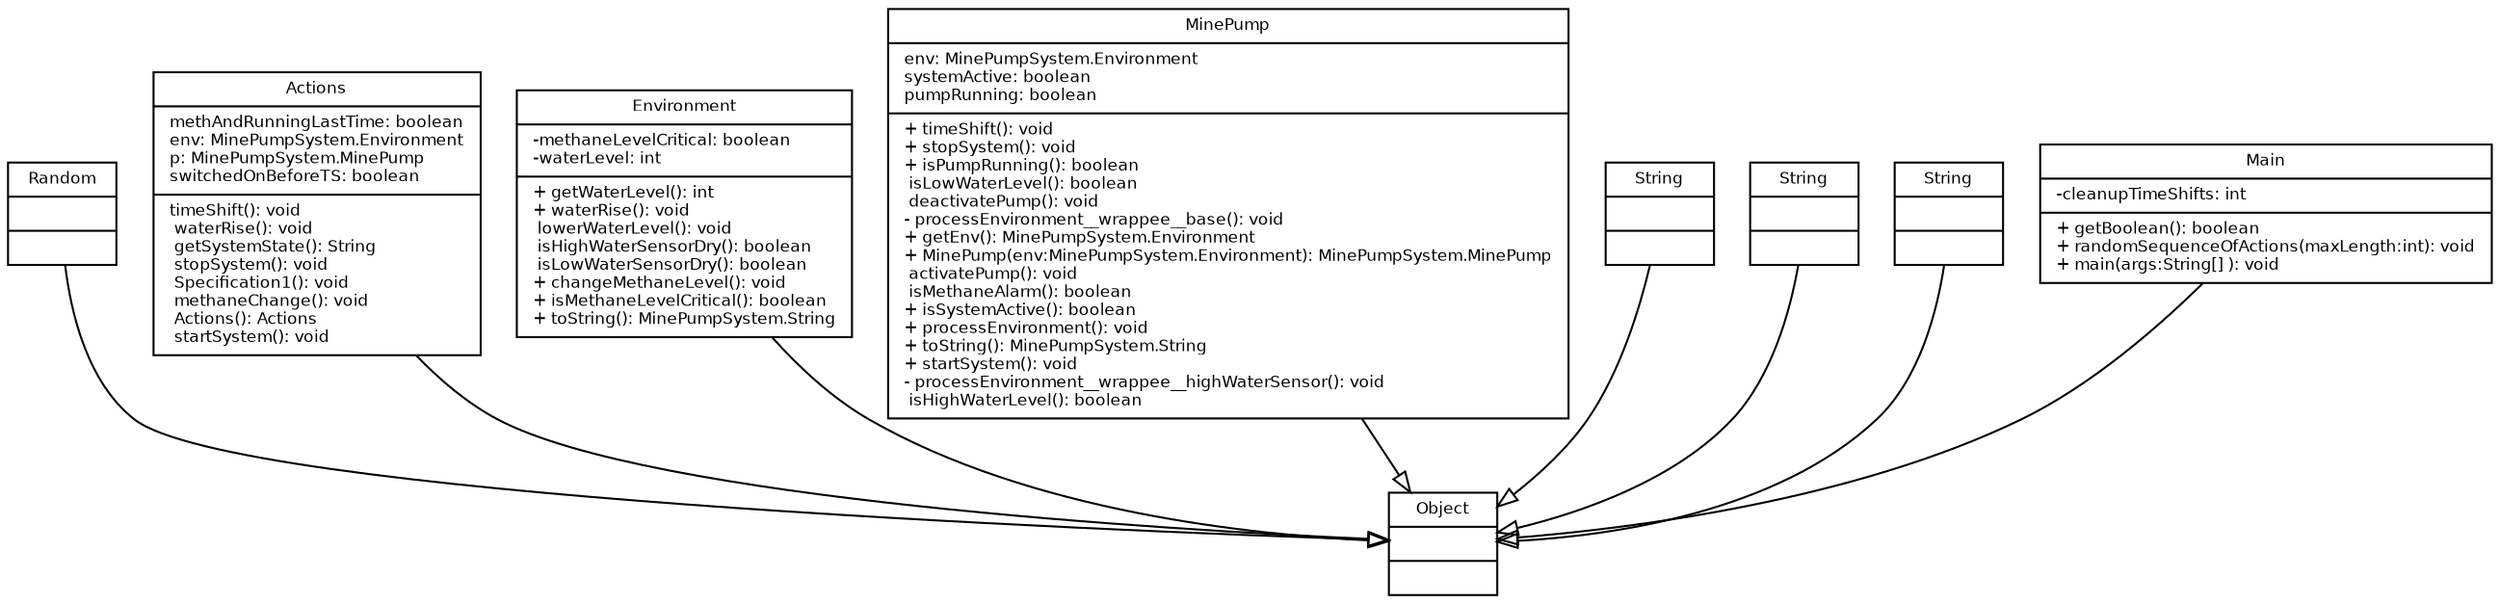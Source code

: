 digraph TypeHierarchy { 
        fontname = "Bitstream Vera Sans"
        fontsize = 8

        node [
                  fontname = "Bitstream Vera Sans"
                  fontsize = 8
                  shape = "record"
        ]

        edge [
                  fontname = "Bitstream Vera Sans"
                  fontsize = 8
        ]

        Random [
                  label = "{Random||}"
        ]

        Actions [
                  label = "{Actions|methAndRunningLastTime: boolean\lenv: MinePumpSystem.Environment\lp: MinePumpSystem.MinePump\lswitchedOnBeforeTS: boolean\l| timeShift(): void\l waterRise(): void\l getSystemState(): String\l stopSystem(): void\l Specification1(): void\l methaneChange(): void\l Actions(): Actions\l startSystem(): void\l}"
        ]

        MinePumpSystem_Environment [
                  label = "{Environment|-methaneLevelCritical: boolean\l-waterLevel: int\l|+ getWaterLevel(): int\l+ waterRise(): void\l lowerWaterLevel(): void\l isHighWaterSensorDry(): boolean\l isLowWaterSensorDry(): boolean\l+ changeMethaneLevel(): void\l+ isMethaneLevelCritical(): boolean\l+ toString(): MinePumpSystem.String\l}"
        ]

        MinePumpSystem_MinePump [
                  label = "{MinePump|env: MinePumpSystem.Environment\lsystemActive: boolean\lpumpRunning: boolean\l|+ timeShift(): void\l+ stopSystem(): void\l+ isPumpRunning(): boolean\l isLowWaterLevel(): boolean\l deactivatePump(): void\l- processEnvironment__wrappee__base(): void\l+ getEnv(): MinePumpSystem.Environment\l+ MinePump(env:MinePumpSystem.Environment): MinePumpSystem.MinePump\l activatePump(): void\l isMethaneAlarm(): boolean\l+ isSystemActive(): boolean\l+ processEnvironment(): void\l+ toString(): MinePumpSystem.String\l+ startSystem(): void\l- processEnvironment__wrappee__highWaterSensor(): void\l isHighWaterLevel(): boolean\l}"
        ]

        String [
                  label = "{String||}"
        ]

        java_lang_String [
                  label = "{String||}"
        ]

        java_lang_Object [
                  label = "{Object||}"
        ]

        MinePumpSystem_String [
                  label = "{String||}"
        ]

        Main [
                  label = "{Main|-cleanupTimeShifts: int\l|+ getBoolean(): boolean\l+ randomSequenceOfActions(maxLength:int): void\l+ main(args:String[] ): void\l}"
        ]

        edge [
                  arrowhead = "empty"
                  style = "solid"
                  arrowtail = "none"
        ]

        Random -> java_lang_Object
        Actions -> java_lang_Object
        MinePumpSystem_Environment -> java_lang_Object
        MinePumpSystem_MinePump -> java_lang_Object
        String -> java_lang_Object
        java_lang_String -> java_lang_Object
        MinePumpSystem_String -> java_lang_Object
        Main -> java_lang_Object
        edge [
                  arrowhead = "empty"
                  style = "dashed"
                  arrowtail = "none"
        ]

        edge [
                  arrowhead = "normal"
                  style = "solid"
                  arrowtail = "odot"
        ]

}